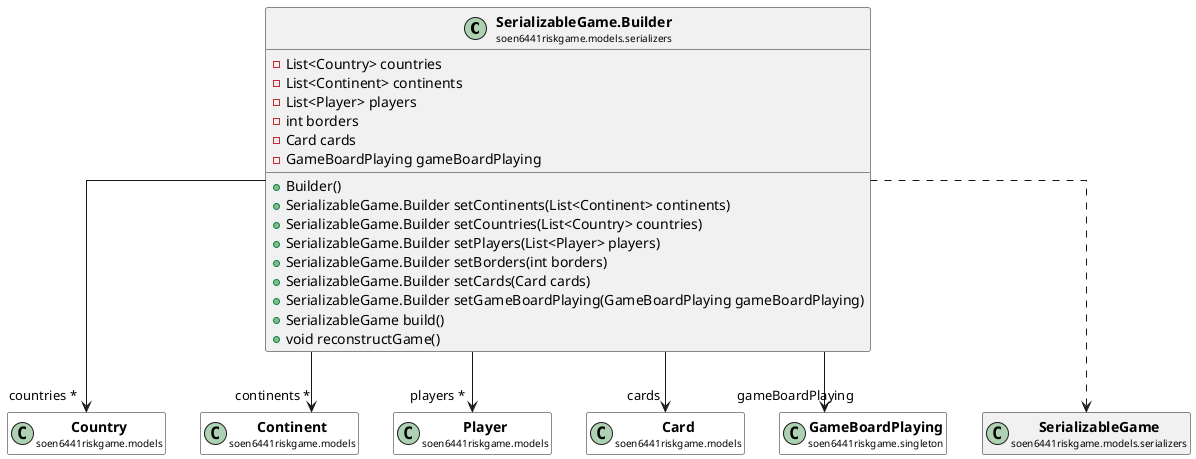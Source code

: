 @startuml

skinparam svgLinkTarget _parent
skinparam linetype ortho
set namespaceSeparator none
class "<b><size:14>SerializableGame.Builder</b>\n<size:10>soen6441riskgame.models.serializers" as soen6441riskgame.models.serializers.SerializableGame.Builder  [[../../../soen6441riskgame/models/serializers/SerializableGame.Builder.html{soen6441riskgame.models.serializers.SerializableGame.Builder}]] {
-List<Country> countries
-List<Continent> continents
-List<Player> players
-int borders
-Card cards
-GameBoardPlaying gameBoardPlaying
+Builder()
+SerializableGame.Builder setContinents(List<Continent> continents)
+SerializableGame.Builder setCountries(List<Country> countries)
+SerializableGame.Builder setPlayers(List<Player> players)
+SerializableGame.Builder setBorders(int borders)
+SerializableGame.Builder setCards(Card cards)
+SerializableGame.Builder setGameBoardPlaying(GameBoardPlaying gameBoardPlaying)
+SerializableGame build()
+void reconstructGame()
}



class "<b><size:14>Country</b>\n<size:10>soen6441riskgame.models" as soen6441riskgame.models.Country  [[../../../soen6441riskgame/models/Country.html{soen6441riskgame.models.Country}]] #white {
}

hide soen6441riskgame.models.Country fields
hide soen6441riskgame.models.Country methods

soen6441riskgame.models.serializers.SerializableGame.Builder -->  "countries *" soen6441riskgame.models.Country


class "<b><size:14>Continent</b>\n<size:10>soen6441riskgame.models" as soen6441riskgame.models.Continent  [[../../../soen6441riskgame/models/Continent.html{soen6441riskgame.models.Continent}]] #white {
}

hide soen6441riskgame.models.Continent fields
hide soen6441riskgame.models.Continent methods

soen6441riskgame.models.serializers.SerializableGame.Builder -->  "continents *" soen6441riskgame.models.Continent


class "<b><size:14>Player</b>\n<size:10>soen6441riskgame.models" as soen6441riskgame.models.Player  [[../../../soen6441riskgame/models/Player.html{soen6441riskgame.models.Player}]] #white {
}

hide soen6441riskgame.models.Player fields
hide soen6441riskgame.models.Player methods

soen6441riskgame.models.serializers.SerializableGame.Builder -->  "players *" soen6441riskgame.models.Player

class "<b><size:14>Card</b>\n<size:10>soen6441riskgame.models" as soen6441riskgame.models.Card  [[../../../soen6441riskgame/models/Card.html{soen6441riskgame.models.Card}]] #white {
}

hide soen6441riskgame.models.Card fields
hide soen6441riskgame.models.Card methods

soen6441riskgame.models.serializers.SerializableGame.Builder -->  "cards" soen6441riskgame.models.Card

class "<b><size:14>GameBoardPlaying</b>\n<size:10>soen6441riskgame.singleton" as soen6441riskgame.singleton.GameBoardPlaying  [[../../../soen6441riskgame/singleton/GameBoardPlaying.html{soen6441riskgame.singleton.GameBoardPlaying}]] #white {
}

hide soen6441riskgame.singleton.GameBoardPlaying fields
hide soen6441riskgame.singleton.GameBoardPlaying methods

soen6441riskgame.models.serializers.SerializableGame.Builder -->  "gameBoardPlaying" soen6441riskgame.singleton.GameBoardPlaying

class "<b><size:14>SerializableGame</b>\n<size:10>soen6441riskgame.models.serializers" as soen6441riskgame.models.serializers.SerializableGame  [[../../../soen6441riskgame/models/serializers/SerializableGame.html{soen6441riskgame.models.serializers.SerializableGame}]] {
}

hide soen6441riskgame.models.serializers.SerializableGame fields
hide soen6441riskgame.models.serializers.SerializableGame methods

soen6441riskgame.models.serializers.SerializableGame.Builder ..> soen6441riskgame.models.serializers.SerializableGame


@enduml
